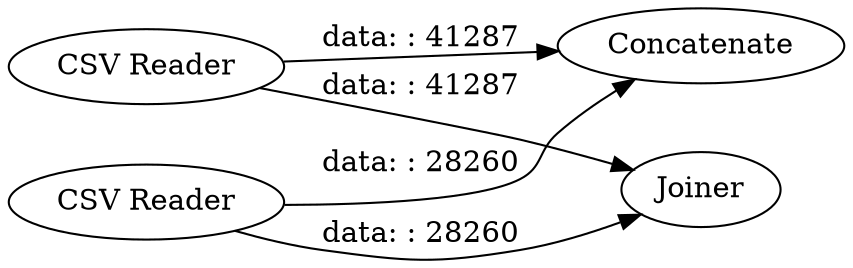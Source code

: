 digraph {
	"6124341769772625052_4" [label=Concatenate]
	"6124341769772625052_3" [label=Joiner]
	"6124341769772625052_1" [label="CSV Reader"]
	"6124341769772625052_2" [label="CSV Reader"]
	"6124341769772625052_2" -> "6124341769772625052_3" [label="data: : 28260"]
	"6124341769772625052_1" -> "6124341769772625052_3" [label="data: : 41287"]
	"6124341769772625052_1" -> "6124341769772625052_4" [label="data: : 41287"]
	"6124341769772625052_2" -> "6124341769772625052_4" [label="data: : 28260"]
	rankdir=LR
}
